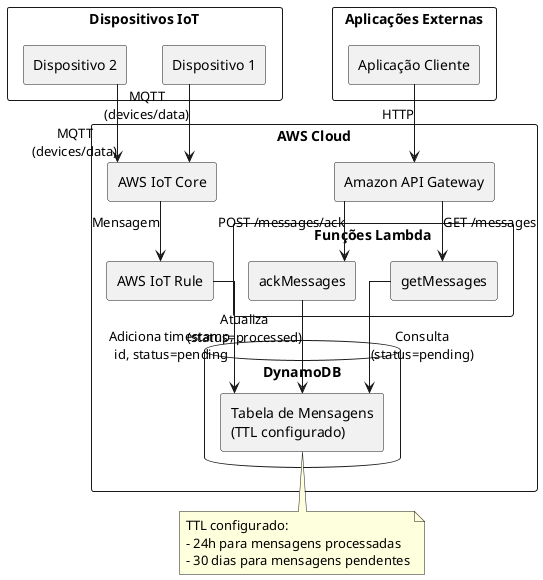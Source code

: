 @startuml IoT Core Example Architecture

skinparam componentStyle rectangle
skinparam linetype ortho

rectangle "Dispositivos IoT" as devices {
  [Dispositivo 1] as device1
  [Dispositivo 2] as device2
}

rectangle "AWS Cloud" as aws {
  [AWS IoT Core] as iotCore
  [AWS IoT Rule] as iotRule
  database "DynamoDB" as dynamoDB {
    [Tabela de Mensagens\n(TTL configurado)] as table
  }
  
  rectangle "Funções Lambda" as lambdas {
    [getMessages] as getLambda
    [ackMessages] as ackLambda
  }
  
  [Amazon API Gateway] as apiGateway
}

rectangle "Aplicações Externas" as apps {
  [Aplicação Cliente] as app
}

' Fluxo de dados
device1 --> iotCore : "MQTT\n(devices/data)"
device2 --> iotCore : "MQTT\n(devices/data)"
iotCore --> iotRule : "Mensagem"
iotRule --> table : "Adiciona timestamp,\nid, status=pending"

apiGateway --> getLambda : "GET /messages"
apiGateway --> ackLambda : "POST /messages/ack"
getLambda --> table : "Consulta\n(status=pending)"
ackLambda --> table : "Atualiza\n(status=processed)"
app --> apiGateway : "HTTP"

note bottom of table
  TTL configurado:
  - 24h para mensagens processadas
  - 30 dias para mensagens pendentes
end note

@enduml
